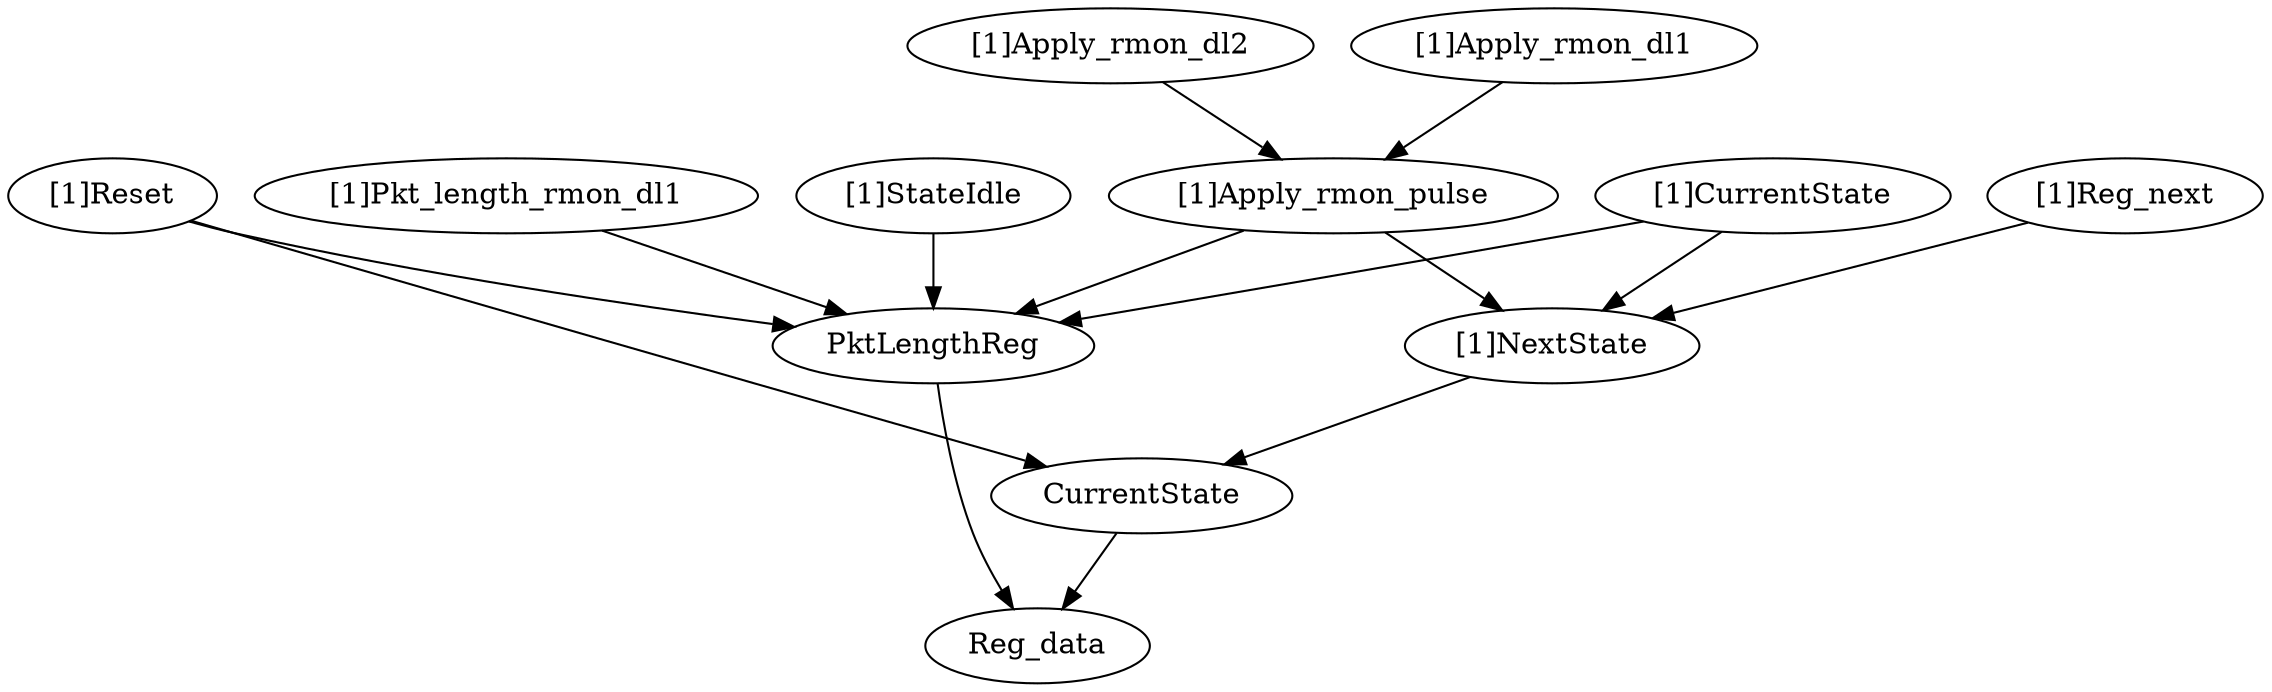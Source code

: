 strict digraph "" {
	"[1]CurrentState"	 [complexity=12,
		importance=3.6067101577,
		rank=0.300559179808];
	PktLengthReg	 [complexity=2,
		importance=0.0769345045597,
		rank=0.0384672522799];
	"[1]CurrentState" -> PktLengthReg;
	"[1]NextState"	 [complexity=3,
		importance=0.23710527576,
		rank=0.07903509192];
	"[1]CurrentState" -> "[1]NextState";
	"[1]Apply_rmon_pulse"	 [complexity=4,
		importance=0.526024507602,
		rank=0.131506126901];
	"[1]Apply_rmon_pulse" -> PktLengthReg;
	"[1]Apply_rmon_pulse" -> "[1]NextState";
	"[1]Apply_rmon_dl2"	 [complexity=6,
		importance=1.08289714576,
		rank=0.180482857627];
	"[1]Apply_rmon_dl2" -> "[1]Apply_rmon_pulse";
	Reg_data	 [complexity=0,
		importance=0.0272296516961,
		rank=0.0];
	PktLengthReg -> Reg_data;
	"[1]Apply_rmon_dl1"	 [complexity=6,
		importance=1.08883123793,
		rank=0.181471872988];
	"[1]Apply_rmon_dl1" -> "[1]Apply_rmon_pulse";
	"[1]StateIdle"	 [complexity=5,
		importance=0.101063723044,
		rank=0.0202127446089];
	"[1]StateIdle" -> PktLengthReg;
	"[1]Pkt_length_rmon_dl1"	 [complexity=4,
		importance=0.113716727284,
		rank=0.0284291818211];
	"[1]Pkt_length_rmon_dl1" -> PktLengthReg;
	"[1]Reset"	 [complexity=2,
		importance=0.396687778033,
		rank=0.198343889016];
	"[1]Reset" -> PktLengthReg;
	CurrentState	 [complexity=1,
		importance=0.186279279774,
		rank=0.186279279774];
	"[1]Reset" -> CurrentState;
	"[1]Reg_next"	 [complexity=7,
		importance=1.92097142457,
		rank=0.274424489224];
	"[1]Reg_next" -> "[1]NextState";
	CurrentState -> Reg_data;
	"[1]NextState" -> CurrentState;
}

